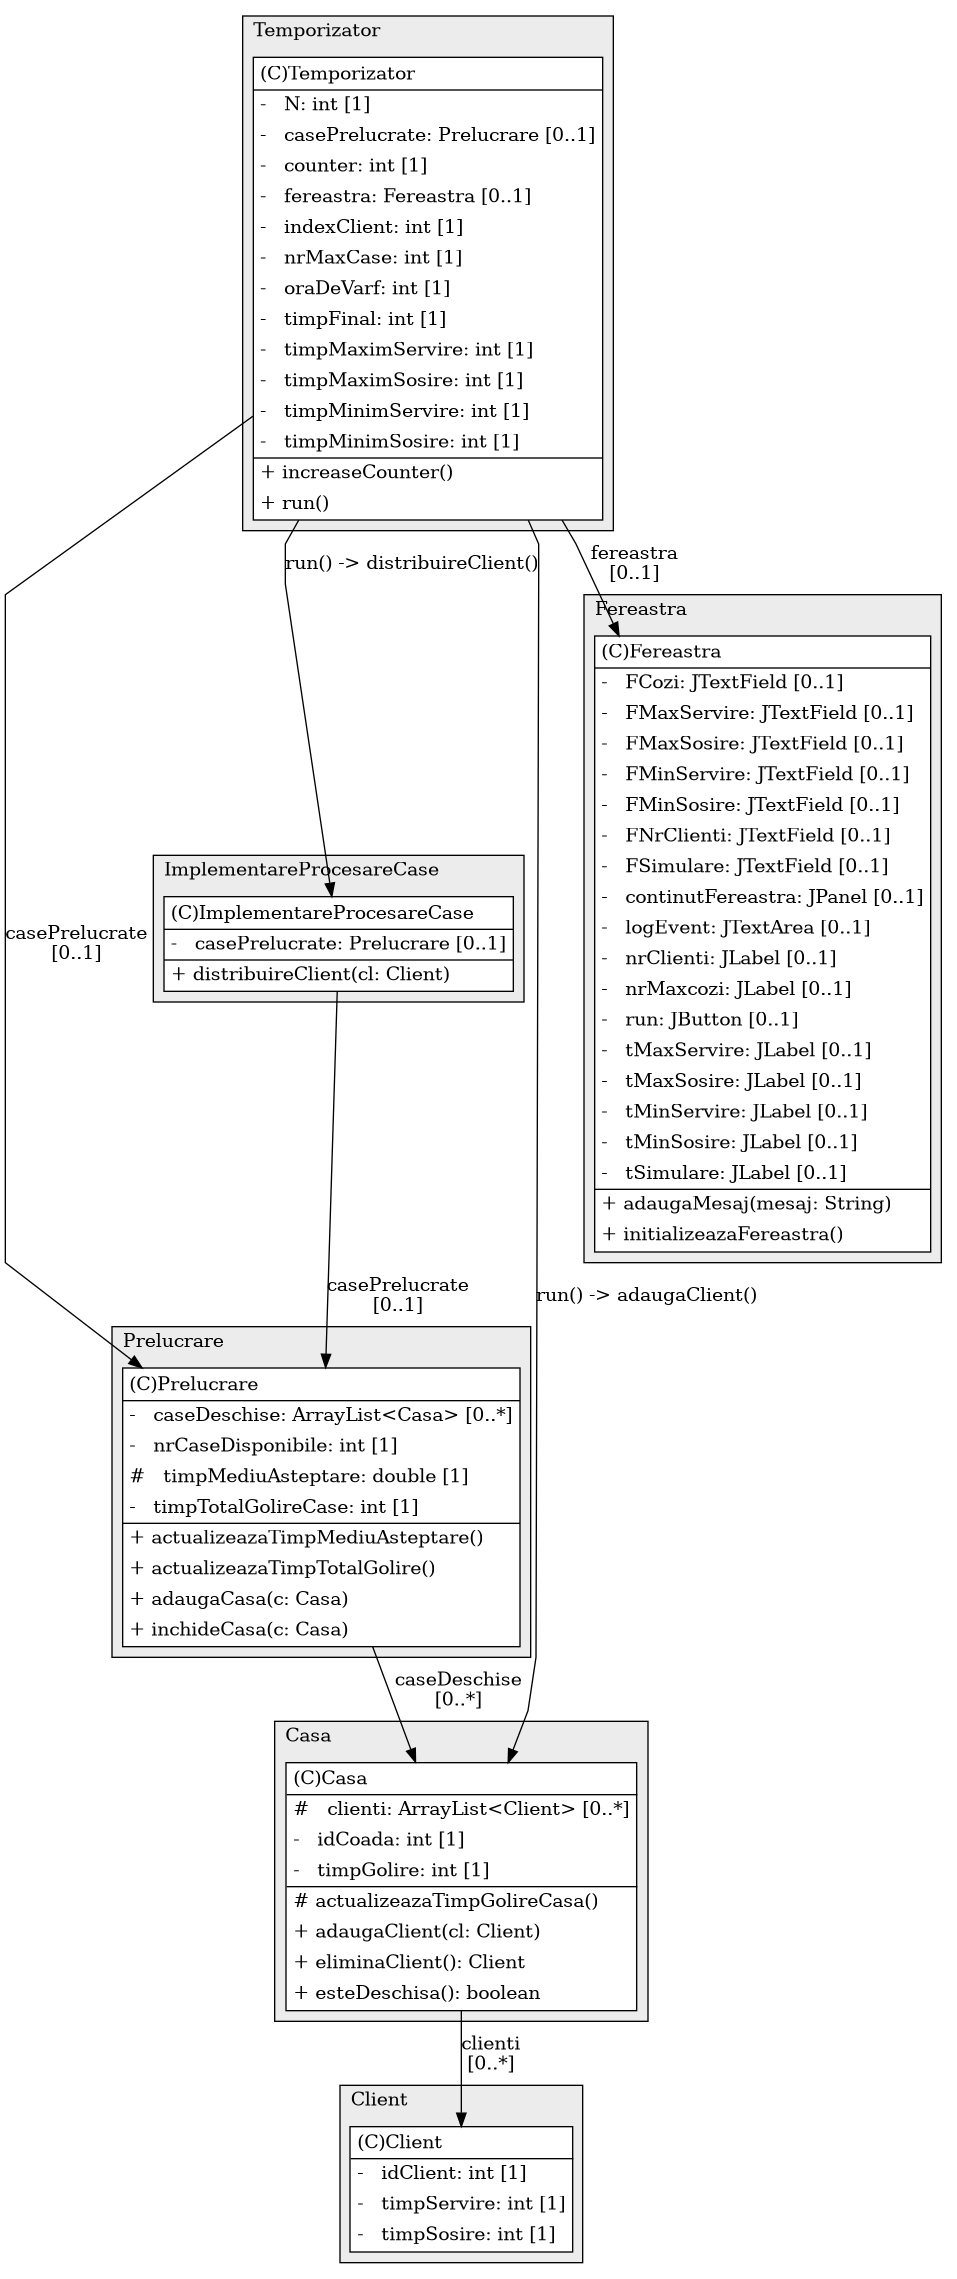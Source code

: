@startuml

/' diagram meta data start
config=StructureConfiguration;
{
  "projectClassification": {
    "searchMode": "OpenProject", // OpenProject, AllProjects
    "includedProjects": "",
    "pathEndKeywords": "*.impl",
    "isClientPath": "",
    "isClientName": "",
    "isTestPath": "",
    "isTestName": "",
    "isMappingPath": "",
    "isMappingName": "",
    "isDataAccessPath": "",
    "isDataAccessName": "",
    "isDataStructurePath": "",
    "isDataStructureName": "",
    "isInterfaceStructuresPath": "",
    "isInterfaceStructuresName": "",
    "isEntryPointPath": "",
    "isEntryPointName": "",
    "treatFinalFieldsAsMandatory": false
  },
  "graphRestriction": {
    "classPackageExcludeFilter": "",
    "classPackageIncludeFilter": "",
    "classNameExcludeFilter": "",
    "classNameIncludeFilter": "",
    "methodNameExcludeFilter": "",
    "methodNameIncludeFilter": "",
    "removeByInheritance": "", // inheritance/annotation based filtering is done in a second step
    "removeByAnnotation": "",
    "removeByClassPackage": "", // cleanup the graph after inheritance/annotation based filtering is done
    "removeByClassName": "",
    "cutMappings": false,
    "cutEnum": true,
    "cutTests": true,
    "cutClient": true,
    "cutDataAccess": false,
    "cutInterfaceStructures": false,
    "cutDataStructures": false,
    "cutGetterAndSetter": true,
    "cutConstructors": true
  },
  "graphTraversal": {
    "forwardDepth": 6,
    "backwardDepth": 6,
    "classPackageExcludeFilter": "",
    "classPackageIncludeFilter": "",
    "classNameExcludeFilter": "",
    "classNameIncludeFilter": "",
    "methodNameExcludeFilter": "",
    "methodNameIncludeFilter": "",
    "hideMappings": false,
    "hideDataStructures": false,
    "hidePrivateMethods": true,
    "hideInterfaceCalls": true, // indirection: implementation -> interface (is hidden) -> implementation
    "onlyShowApplicationEntryPoints": false, // root node is included
    "useMethodCallsForStructureDiagram": "ForwardOnly" // ForwardOnly, BothDirections, No
  },
  "details": {
    "aggregation": "GroupByClass", // ByClass, GroupByClass, None
    "showClassGenericTypes": true,
    "showMethods": true,
    "showMethodParameterNames": true,
    "showMethodParameterTypes": true,
    "showMethodReturnType": true,
    "showPackageLevels": 2,
    "showDetailedClassStructure": true
  },
  "rootClass": "Temporizator",
  "extensionCallbackMethod": "" // qualified.class.name#methodName - signature: public static String method(String)
}
diagram meta data end '/



digraph g {
    rankdir="TB"
    splines=polyline
    

'nodes 
subgraph cluster_2008276921 { 
   	label=Prelucrare
	labeljust=l
	fillcolor="#ececec"
	style=filled
   
   Prelucrare2008276921[
	label=<<TABLE BORDER="1" CELLBORDER="0" CELLPADDING="4" CELLSPACING="0">
<TR><TD ALIGN="LEFT" >(C)Prelucrare</TD></TR>
<HR/>
<TR><TD ALIGN="LEFT" >-   caseDeschise: ArrayList&lt;Casa&gt; [0..*]</TD></TR>
<TR><TD ALIGN="LEFT" >-   nrCaseDisponibile: int [1]</TD></TR>
<TR><TD ALIGN="LEFT" >#   timpMediuAsteptare: double [1]</TD></TR>
<TR><TD ALIGN="LEFT" >-   timpTotalGolireCase: int [1]</TD></TR>
<HR/>
<TR><TD ALIGN="LEFT" >+ actualizeazaTimpMediuAsteptare()</TD></TR>
<TR><TD ALIGN="LEFT" >+ actualizeazaTimpTotalGolire()</TD></TR>
<TR><TD ALIGN="LEFT" >+ adaugaCasa(c: Casa)</TD></TR>
<TR><TD ALIGN="LEFT" >+ inchideCasa(c: Casa)</TD></TR>
</TABLE>>
	style=filled
	margin=0
	shape=plaintext
	fillcolor="#FFFFFF"
];
} 

subgraph cluster_2021122027 { 
   	label=Client
	labeljust=l
	fillcolor="#ececec"
	style=filled
   
   Client2021122027[
	label=<<TABLE BORDER="1" CELLBORDER="0" CELLPADDING="4" CELLSPACING="0">
<TR><TD ALIGN="LEFT" >(C)Client</TD></TR>
<HR/>
<TR><TD ALIGN="LEFT" >-   idClient: int [1]</TD></TR>
<TR><TD ALIGN="LEFT" >-   timpServire: int [1]</TD></TR>
<TR><TD ALIGN="LEFT" >-   timpSosire: int [1]</TD></TR>
</TABLE>>
	style=filled
	margin=0
	shape=plaintext
	fillcolor="#FFFFFF"
];
} 

subgraph cluster_2023557713 { 
   	label=ImplementareProcesareCase
	labeljust=l
	fillcolor="#ececec"
	style=filled
   
   ImplementareProcesareCase2023557713[
	label=<<TABLE BORDER="1" CELLBORDER="0" CELLPADDING="4" CELLSPACING="0">
<TR><TD ALIGN="LEFT" >(C)ImplementareProcesareCase</TD></TR>
<HR/>
<TR><TD ALIGN="LEFT" >-   casePrelucrate: Prelucrare [0..1]</TD></TR>
<HR/>
<TR><TD ALIGN="LEFT" >+ distribuireClient(cl: Client)</TD></TR>
</TABLE>>
	style=filled
	margin=0
	shape=plaintext
	fillcolor="#FFFFFF"
];
} 

subgraph cluster_2029339038 { 
   	label=Temporizator
	labeljust=l
	fillcolor="#ececec"
	style=filled
   
   Temporizator2029339038[
	label=<<TABLE BORDER="1" CELLBORDER="0" CELLPADDING="4" CELLSPACING="0">
<TR><TD ALIGN="LEFT" >(C)Temporizator</TD></TR>
<HR/>
<TR><TD ALIGN="LEFT" >-   N: int [1]</TD></TR>
<TR><TD ALIGN="LEFT" >-   casePrelucrate: Prelucrare [0..1]</TD></TR>
<TR><TD ALIGN="LEFT" >-   counter: int [1]</TD></TR>
<TR><TD ALIGN="LEFT" >-   fereastra: Fereastra [0..1]</TD></TR>
<TR><TD ALIGN="LEFT" >-   indexClient: int [1]</TD></TR>
<TR><TD ALIGN="LEFT" >-   nrMaxCase: int [1]</TD></TR>
<TR><TD ALIGN="LEFT" >-   oraDeVarf: int [1]</TD></TR>
<TR><TD ALIGN="LEFT" >-   timpFinal: int [1]</TD></TR>
<TR><TD ALIGN="LEFT" >-   timpMaximServire: int [1]</TD></TR>
<TR><TD ALIGN="LEFT" >-   timpMaximSosire: int [1]</TD></TR>
<TR><TD ALIGN="LEFT" >-   timpMinimServire: int [1]</TD></TR>
<TR><TD ALIGN="LEFT" >-   timpMinimSosire: int [1]</TD></TR>
<HR/>
<TR><TD ALIGN="LEFT" >+ increaseCounter()</TD></TR>
<TR><TD ALIGN="LEFT" >+ run()</TD></TR>
</TABLE>>
	style=filled
	margin=0
	shape=plaintext
	fillcolor="#FFFFFF"
];
} 

subgraph cluster_2092876 { 
   	label=Casa
	labeljust=l
	fillcolor="#ececec"
	style=filled
   
   Casa2092876[
	label=<<TABLE BORDER="1" CELLBORDER="0" CELLPADDING="4" CELLSPACING="0">
<TR><TD ALIGN="LEFT" >(C)Casa</TD></TR>
<HR/>
<TR><TD ALIGN="LEFT" >#   clienti: ArrayList&lt;Client&gt; [0..*]</TD></TR>
<TR><TD ALIGN="LEFT" >-   idCoada: int [1]</TD></TR>
<TR><TD ALIGN="LEFT" >-   timpGolire: int [1]</TD></TR>
<HR/>
<TR><TD ALIGN="LEFT" ># actualizeazaTimpGolireCasa()</TD></TR>
<TR><TD ALIGN="LEFT" >+ adaugaClient(cl: Client)</TD></TR>
<TR><TD ALIGN="LEFT" >+ eliminaClient(): Client</TD></TR>
<TR><TD ALIGN="LEFT" >+ esteDeschisa(): boolean</TD></TR>
</TABLE>>
	style=filled
	margin=0
	shape=plaintext
	fillcolor="#FFFFFF"
];
} 

subgraph cluster_956704737 { 
   	label=Fereastra
	labeljust=l
	fillcolor="#ececec"
	style=filled
   
   Fereastra956704737[
	label=<<TABLE BORDER="1" CELLBORDER="0" CELLPADDING="4" CELLSPACING="0">
<TR><TD ALIGN="LEFT" >(C)Fereastra</TD></TR>
<HR/>
<TR><TD ALIGN="LEFT" >-   FCozi: JTextField [0..1]</TD></TR>
<TR><TD ALIGN="LEFT" >-   FMaxServire: JTextField [0..1]</TD></TR>
<TR><TD ALIGN="LEFT" >-   FMaxSosire: JTextField [0..1]</TD></TR>
<TR><TD ALIGN="LEFT" >-   FMinServire: JTextField [0..1]</TD></TR>
<TR><TD ALIGN="LEFT" >-   FMinSosire: JTextField [0..1]</TD></TR>
<TR><TD ALIGN="LEFT" >-   FNrClienti: JTextField [0..1]</TD></TR>
<TR><TD ALIGN="LEFT" >-   FSimulare: JTextField [0..1]</TD></TR>
<TR><TD ALIGN="LEFT" >-   continutFereastra: JPanel [0..1]</TD></TR>
<TR><TD ALIGN="LEFT" >-   logEvent: JTextArea [0..1]</TD></TR>
<TR><TD ALIGN="LEFT" >-   nrClienti: JLabel [0..1]</TD></TR>
<TR><TD ALIGN="LEFT" >-   nrMaxcozi: JLabel [0..1]</TD></TR>
<TR><TD ALIGN="LEFT" >-   run: JButton [0..1]</TD></TR>
<TR><TD ALIGN="LEFT" >-   tMaxServire: JLabel [0..1]</TD></TR>
<TR><TD ALIGN="LEFT" >-   tMaxSosire: JLabel [0..1]</TD></TR>
<TR><TD ALIGN="LEFT" >-   tMinServire: JLabel [0..1]</TD></TR>
<TR><TD ALIGN="LEFT" >-   tMinSosire: JLabel [0..1]</TD></TR>
<TR><TD ALIGN="LEFT" >-   tSimulare: JLabel [0..1]</TD></TR>
<HR/>
<TR><TD ALIGN="LEFT" >+ adaugaMesaj(mesaj: String)</TD></TR>
<TR><TD ALIGN="LEFT" >+ initializeazaFereastra()</TD></TR>
</TABLE>>
	style=filled
	margin=0
	shape=plaintext
	fillcolor="#FFFFFF"
];
} 

'edges    
Casa2092876 -> Client2021122027[label="clienti
[0..*]"];
ImplementareProcesareCase2023557713 -> Prelucrare2008276921[label="casePrelucrate
[0..1]"];
Prelucrare2008276921 -> Casa2092876[label="caseDeschise
[0..*]"];
Temporizator2029339038 -> Casa2092876[label="run() -> adaugaClient()"];
Temporizator2029339038 -> Fereastra956704737[label="fereastra
[0..1]"];
Temporizator2029339038 -> ImplementareProcesareCase2023557713[label="run() -> distribuireClient()"];
Temporizator2029339038 -> Prelucrare2008276921[label="casePrelucrate
[0..1]"];
    
}
@enduml
